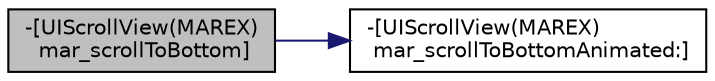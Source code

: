 digraph "-[UIScrollView(MAREX) mar_scrollToBottom]"
{
  edge [fontname="Helvetica",fontsize="10",labelfontname="Helvetica",labelfontsize="10"];
  node [fontname="Helvetica",fontsize="10",shape=record];
  rankdir="LR";
  Node0 [label="-[UIScrollView(MAREX)\l mar_scrollToBottom]",height=0.2,width=0.4,color="black", fillcolor="grey75", style="filled", fontcolor="black"];
  Node0 -> Node1 [color="midnightblue",fontsize="10",style="solid",fontname="Helvetica"];
  Node1 [label="-[UIScrollView(MAREX)\l mar_scrollToBottomAnimated:]",height=0.2,width=0.4,color="black", fillcolor="white", style="filled",URL="$category_u_i_scroll_view_07_m_a_r_e_x_08.html#a8ebb0387f4964681b9293590a2f7a1ad"];
}
